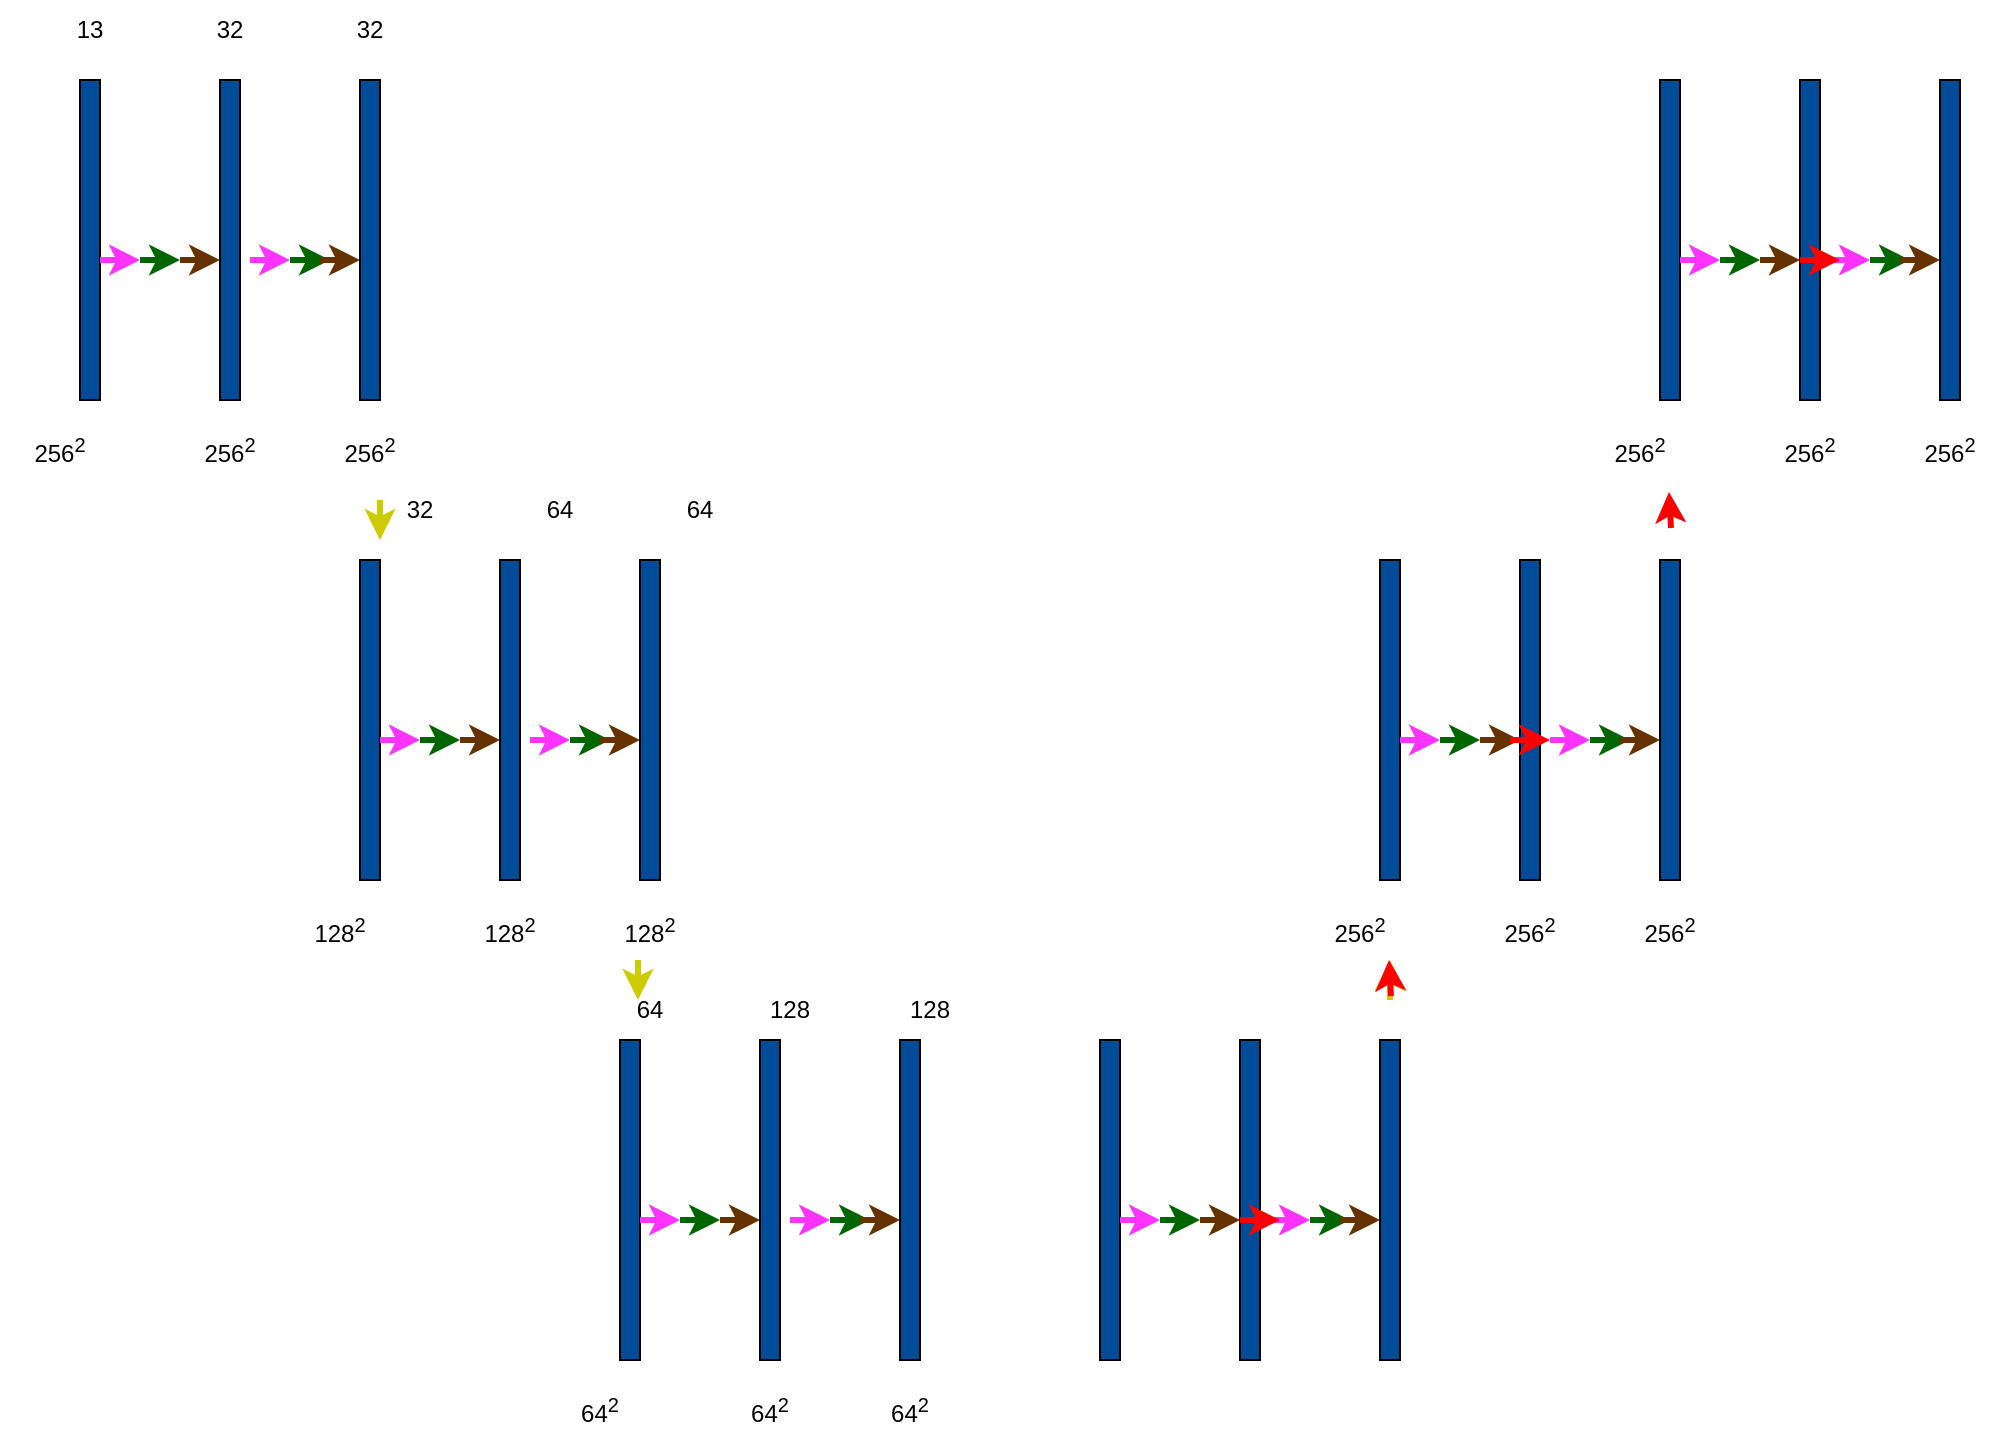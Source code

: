 <mxfile version="15.9.1" type="github">
  <diagram id="EXRjLzzVvO6rsN4g1rns" name="Page-1">
    <mxGraphModel dx="990" dy="619" grid="1" gridSize="10" guides="1" tooltips="1" connect="1" arrows="1" fold="1" page="1" pageScale="1" pageWidth="1100" pageHeight="850" math="0" shadow="0">
      <root>
        <mxCell id="0" />
        <mxCell id="1" parent="0" />
        <mxCell id="gdN_5qY7Y57v8ZB_KlkH-49" value="" style="rounded=0;whiteSpace=wrap;html=1;fillColor=#004C99;" vertex="1" parent="1">
          <mxGeometry x="80" y="120" width="10" height="160" as="geometry" />
        </mxCell>
        <mxCell id="gdN_5qY7Y57v8ZB_KlkH-50" value="" style="rounded=0;whiteSpace=wrap;html=1;fillColor=#004C99;" vertex="1" parent="1">
          <mxGeometry x="150" y="120" width="10" height="160" as="geometry" />
        </mxCell>
        <mxCell id="gdN_5qY7Y57v8ZB_KlkH-51" value="" style="rounded=0;whiteSpace=wrap;html=1;fillColor=#004C99;" vertex="1" parent="1">
          <mxGeometry x="220" y="120" width="10" height="160" as="geometry" />
        </mxCell>
        <mxCell id="gdN_5qY7Y57v8ZB_KlkH-52" value="256&lt;sup&gt;2&lt;/sup&gt;" style="text;html=1;strokeColor=none;fillColor=none;align=center;verticalAlign=middle;whiteSpace=wrap;rounded=0;" vertex="1" parent="1">
          <mxGeometry x="40" y="290" width="60" height="30" as="geometry" />
        </mxCell>
        <mxCell id="gdN_5qY7Y57v8ZB_KlkH-69" value="256&lt;sup&gt;2&lt;/sup&gt;" style="text;html=1;strokeColor=none;fillColor=none;align=center;verticalAlign=middle;whiteSpace=wrap;rounded=0;" vertex="1" parent="1">
          <mxGeometry x="125" y="290" width="60" height="30" as="geometry" />
        </mxCell>
        <mxCell id="gdN_5qY7Y57v8ZB_KlkH-70" value="256&lt;sup&gt;2&lt;/sup&gt;" style="text;html=1;strokeColor=none;fillColor=none;align=center;verticalAlign=middle;whiteSpace=wrap;rounded=0;" vertex="1" parent="1">
          <mxGeometry x="195" y="290" width="60" height="30" as="geometry" />
        </mxCell>
        <mxCell id="gdN_5qY7Y57v8ZB_KlkH-73" value="" style="html=1;rounded=0;strokeColor=#FF33FF;strokeWidth=3;fillColor=#00FF00;" edge="1" parent="1">
          <mxGeometry width="100" relative="1" as="geometry">
            <mxPoint x="90" y="210" as="sourcePoint" />
            <mxPoint x="110" y="210" as="targetPoint" />
          </mxGeometry>
        </mxCell>
        <mxCell id="gdN_5qY7Y57v8ZB_KlkH-74" value="" style="html=1;rounded=0;strokeColor=#006600;strokeWidth=3;fillColor=#00FF00;" edge="1" parent="1">
          <mxGeometry width="100" relative="1" as="geometry">
            <mxPoint x="110" y="210" as="sourcePoint" />
            <mxPoint x="130" y="210" as="targetPoint" />
          </mxGeometry>
        </mxCell>
        <mxCell id="gdN_5qY7Y57v8ZB_KlkH-75" value="" style="html=1;rounded=0;strokeColor=#663300;strokeWidth=3;fillColor=#00FF00;" edge="1" parent="1">
          <mxGeometry width="100" relative="1" as="geometry">
            <mxPoint x="130" y="210" as="sourcePoint" />
            <mxPoint x="150" y="210" as="targetPoint" />
          </mxGeometry>
        </mxCell>
        <mxCell id="gdN_5qY7Y57v8ZB_KlkH-82" value="" style="html=1;rounded=0;strokeColor=#FF33FF;strokeWidth=3;fillColor=#00FF00;" edge="1" parent="1">
          <mxGeometry width="100" relative="1" as="geometry">
            <mxPoint x="165" y="210" as="sourcePoint" />
            <mxPoint x="185" y="210" as="targetPoint" />
          </mxGeometry>
        </mxCell>
        <mxCell id="gdN_5qY7Y57v8ZB_KlkH-83" value="" style="html=1;rounded=0;strokeColor=#006600;strokeWidth=3;fillColor=#00FF00;" edge="1" parent="1">
          <mxGeometry width="100" relative="1" as="geometry">
            <mxPoint x="185" y="210" as="sourcePoint" />
            <mxPoint x="205" y="210" as="targetPoint" />
          </mxGeometry>
        </mxCell>
        <mxCell id="gdN_5qY7Y57v8ZB_KlkH-84" value="" style="html=1;rounded=0;strokeColor=#663300;strokeWidth=3;fillColor=#00FF00;" edge="1" parent="1">
          <mxGeometry width="100" relative="1" as="geometry">
            <mxPoint x="200" y="210" as="sourcePoint" />
            <mxPoint x="220" y="210" as="targetPoint" />
          </mxGeometry>
        </mxCell>
        <mxCell id="gdN_5qY7Y57v8ZB_KlkH-85" value="" style="html=1;rounded=0;strokeColor=#CCCC00;strokeWidth=3;fillColor=#00FF00;" edge="1" parent="1">
          <mxGeometry width="100" relative="1" as="geometry">
            <mxPoint x="230" y="330" as="sourcePoint" />
            <mxPoint x="230" y="350" as="targetPoint" />
          </mxGeometry>
        </mxCell>
        <mxCell id="gdN_5qY7Y57v8ZB_KlkH-86" value="" style="rounded=0;whiteSpace=wrap;html=1;fillColor=#004C99;" vertex="1" parent="1">
          <mxGeometry x="220" y="360" width="10" height="160" as="geometry" />
        </mxCell>
        <mxCell id="gdN_5qY7Y57v8ZB_KlkH-87" value="" style="rounded=0;whiteSpace=wrap;html=1;fillColor=#004C99;" vertex="1" parent="1">
          <mxGeometry x="290" y="360" width="10" height="160" as="geometry" />
        </mxCell>
        <mxCell id="gdN_5qY7Y57v8ZB_KlkH-88" value="" style="rounded=0;whiteSpace=wrap;html=1;fillColor=#004C99;" vertex="1" parent="1">
          <mxGeometry x="360" y="360" width="10" height="160" as="geometry" />
        </mxCell>
        <mxCell id="gdN_5qY7Y57v8ZB_KlkH-89" value="128&lt;sup&gt;2&lt;/sup&gt;" style="text;html=1;strokeColor=none;fillColor=none;align=center;verticalAlign=middle;whiteSpace=wrap;rounded=0;" vertex="1" parent="1">
          <mxGeometry x="180" y="530" width="60" height="30" as="geometry" />
        </mxCell>
        <mxCell id="gdN_5qY7Y57v8ZB_KlkH-90" value="128&lt;sup&gt;2&lt;/sup&gt;" style="text;html=1;strokeColor=none;fillColor=none;align=center;verticalAlign=middle;whiteSpace=wrap;rounded=0;" vertex="1" parent="1">
          <mxGeometry x="265" y="530" width="60" height="30" as="geometry" />
        </mxCell>
        <mxCell id="gdN_5qY7Y57v8ZB_KlkH-91" value="128&lt;sup&gt;2&lt;/sup&gt;" style="text;html=1;strokeColor=none;fillColor=none;align=center;verticalAlign=middle;whiteSpace=wrap;rounded=0;" vertex="1" parent="1">
          <mxGeometry x="335" y="530" width="60" height="30" as="geometry" />
        </mxCell>
        <mxCell id="gdN_5qY7Y57v8ZB_KlkH-92" value="" style="html=1;rounded=0;strokeColor=#FF33FF;strokeWidth=3;fillColor=#00FF00;" edge="1" parent="1">
          <mxGeometry width="100" relative="1" as="geometry">
            <mxPoint x="230" y="450" as="sourcePoint" />
            <mxPoint x="250" y="450" as="targetPoint" />
          </mxGeometry>
        </mxCell>
        <mxCell id="gdN_5qY7Y57v8ZB_KlkH-93" value="" style="html=1;rounded=0;strokeColor=#006600;strokeWidth=3;fillColor=#00FF00;" edge="1" parent="1">
          <mxGeometry width="100" relative="1" as="geometry">
            <mxPoint x="250" y="450" as="sourcePoint" />
            <mxPoint x="270" y="450" as="targetPoint" />
          </mxGeometry>
        </mxCell>
        <mxCell id="gdN_5qY7Y57v8ZB_KlkH-94" value="" style="html=1;rounded=0;strokeColor=#663300;strokeWidth=3;fillColor=#00FF00;" edge="1" parent="1">
          <mxGeometry width="100" relative="1" as="geometry">
            <mxPoint x="270" y="450" as="sourcePoint" />
            <mxPoint x="290" y="450" as="targetPoint" />
          </mxGeometry>
        </mxCell>
        <mxCell id="gdN_5qY7Y57v8ZB_KlkH-95" value="" style="html=1;rounded=0;strokeColor=#FF33FF;strokeWidth=3;fillColor=#00FF00;" edge="1" parent="1">
          <mxGeometry width="100" relative="1" as="geometry">
            <mxPoint x="305" y="450" as="sourcePoint" />
            <mxPoint x="325" y="450" as="targetPoint" />
          </mxGeometry>
        </mxCell>
        <mxCell id="gdN_5qY7Y57v8ZB_KlkH-96" value="" style="html=1;rounded=0;strokeColor=#006600;strokeWidth=3;fillColor=#00FF00;" edge="1" parent="1">
          <mxGeometry width="100" relative="1" as="geometry">
            <mxPoint x="325" y="450" as="sourcePoint" />
            <mxPoint x="345" y="450" as="targetPoint" />
          </mxGeometry>
        </mxCell>
        <mxCell id="gdN_5qY7Y57v8ZB_KlkH-97" value="" style="html=1;rounded=0;strokeColor=#663300;strokeWidth=3;fillColor=#00FF00;" edge="1" parent="1">
          <mxGeometry width="100" relative="1" as="geometry">
            <mxPoint x="340" y="450" as="sourcePoint" />
            <mxPoint x="360" y="450" as="targetPoint" />
          </mxGeometry>
        </mxCell>
        <mxCell id="gdN_5qY7Y57v8ZB_KlkH-98" value="" style="rounded=0;whiteSpace=wrap;html=1;fillColor=#004C99;" vertex="1" parent="1">
          <mxGeometry x="350" y="600" width="10" height="160" as="geometry" />
        </mxCell>
        <mxCell id="gdN_5qY7Y57v8ZB_KlkH-99" value="" style="rounded=0;whiteSpace=wrap;html=1;fillColor=#004C99;" vertex="1" parent="1">
          <mxGeometry x="420" y="600" width="10" height="160" as="geometry" />
        </mxCell>
        <mxCell id="gdN_5qY7Y57v8ZB_KlkH-100" value="" style="rounded=0;whiteSpace=wrap;html=1;fillColor=#004C99;" vertex="1" parent="1">
          <mxGeometry x="490" y="600" width="10" height="160" as="geometry" />
        </mxCell>
        <mxCell id="gdN_5qY7Y57v8ZB_KlkH-101" value="64&lt;sup&gt;2&lt;/sup&gt;" style="text;html=1;strokeColor=none;fillColor=none;align=center;verticalAlign=middle;whiteSpace=wrap;rounded=0;" vertex="1" parent="1">
          <mxGeometry x="310" y="770" width="60" height="30" as="geometry" />
        </mxCell>
        <mxCell id="gdN_5qY7Y57v8ZB_KlkH-102" value="64&lt;sup&gt;2&lt;/sup&gt;" style="text;html=1;strokeColor=none;fillColor=none;align=center;verticalAlign=middle;whiteSpace=wrap;rounded=0;" vertex="1" parent="1">
          <mxGeometry x="395" y="770" width="60" height="30" as="geometry" />
        </mxCell>
        <mxCell id="gdN_5qY7Y57v8ZB_KlkH-103" value="64&lt;sup&gt;2&lt;/sup&gt;" style="text;html=1;strokeColor=none;fillColor=none;align=center;verticalAlign=middle;whiteSpace=wrap;rounded=0;" vertex="1" parent="1">
          <mxGeometry x="465" y="770" width="60" height="30" as="geometry" />
        </mxCell>
        <mxCell id="gdN_5qY7Y57v8ZB_KlkH-104" value="" style="html=1;rounded=0;strokeColor=#FF33FF;strokeWidth=3;fillColor=#00FF00;" edge="1" parent="1">
          <mxGeometry width="100" relative="1" as="geometry">
            <mxPoint x="360" y="690" as="sourcePoint" />
            <mxPoint x="380" y="690" as="targetPoint" />
          </mxGeometry>
        </mxCell>
        <mxCell id="gdN_5qY7Y57v8ZB_KlkH-105" value="" style="html=1;rounded=0;strokeColor=#006600;strokeWidth=3;fillColor=#00FF00;" edge="1" parent="1">
          <mxGeometry width="100" relative="1" as="geometry">
            <mxPoint x="380" y="690" as="sourcePoint" />
            <mxPoint x="400" y="690" as="targetPoint" />
          </mxGeometry>
        </mxCell>
        <mxCell id="gdN_5qY7Y57v8ZB_KlkH-106" value="" style="html=1;rounded=0;strokeColor=#663300;strokeWidth=3;fillColor=#00FF00;" edge="1" parent="1">
          <mxGeometry width="100" relative="1" as="geometry">
            <mxPoint x="400" y="690" as="sourcePoint" />
            <mxPoint x="420" y="690" as="targetPoint" />
          </mxGeometry>
        </mxCell>
        <mxCell id="gdN_5qY7Y57v8ZB_KlkH-107" value="" style="html=1;rounded=0;strokeColor=#FF33FF;strokeWidth=3;fillColor=#00FF00;" edge="1" parent="1">
          <mxGeometry width="100" relative="1" as="geometry">
            <mxPoint x="435" y="690" as="sourcePoint" />
            <mxPoint x="455" y="690" as="targetPoint" />
          </mxGeometry>
        </mxCell>
        <mxCell id="gdN_5qY7Y57v8ZB_KlkH-108" value="" style="html=1;rounded=0;strokeColor=#006600;strokeWidth=3;fillColor=#00FF00;" edge="1" parent="1">
          <mxGeometry width="100" relative="1" as="geometry">
            <mxPoint x="455" y="690" as="sourcePoint" />
            <mxPoint x="475" y="690" as="targetPoint" />
          </mxGeometry>
        </mxCell>
        <mxCell id="gdN_5qY7Y57v8ZB_KlkH-109" value="" style="html=1;rounded=0;strokeColor=#663300;strokeWidth=3;fillColor=#00FF00;" edge="1" parent="1">
          <mxGeometry width="100" relative="1" as="geometry">
            <mxPoint x="470" y="690" as="sourcePoint" />
            <mxPoint x="490" y="690" as="targetPoint" />
          </mxGeometry>
        </mxCell>
        <mxCell id="gdN_5qY7Y57v8ZB_KlkH-110" value="" style="rounded=0;whiteSpace=wrap;html=1;fillColor=#004C99;" vertex="1" parent="1">
          <mxGeometry x="590" y="600" width="10" height="160" as="geometry" />
        </mxCell>
        <mxCell id="gdN_5qY7Y57v8ZB_KlkH-111" value="" style="rounded=0;whiteSpace=wrap;html=1;fillColor=#004C99;" vertex="1" parent="1">
          <mxGeometry x="660" y="600" width="10" height="160" as="geometry" />
        </mxCell>
        <mxCell id="gdN_5qY7Y57v8ZB_KlkH-112" value="" style="rounded=0;whiteSpace=wrap;html=1;fillColor=#004C99;" vertex="1" parent="1">
          <mxGeometry x="730" y="600" width="10" height="160" as="geometry" />
        </mxCell>
        <mxCell id="gdN_5qY7Y57v8ZB_KlkH-113" value="" style="html=1;rounded=0;strokeColor=#FF33FF;strokeWidth=3;fillColor=#00FF00;" edge="1" parent="1">
          <mxGeometry width="100" relative="1" as="geometry">
            <mxPoint x="600" y="690" as="sourcePoint" />
            <mxPoint x="620" y="690" as="targetPoint" />
          </mxGeometry>
        </mxCell>
        <mxCell id="gdN_5qY7Y57v8ZB_KlkH-114" value="" style="html=1;rounded=0;strokeColor=#006600;strokeWidth=3;fillColor=#00FF00;" edge="1" parent="1">
          <mxGeometry width="100" relative="1" as="geometry">
            <mxPoint x="620" y="690" as="sourcePoint" />
            <mxPoint x="640" y="690" as="targetPoint" />
          </mxGeometry>
        </mxCell>
        <mxCell id="gdN_5qY7Y57v8ZB_KlkH-115" value="" style="html=1;rounded=0;strokeColor=#663300;strokeWidth=3;fillColor=#00FF00;" edge="1" parent="1">
          <mxGeometry width="100" relative="1" as="geometry">
            <mxPoint x="640" y="690" as="sourcePoint" />
            <mxPoint x="660" y="690" as="targetPoint" />
          </mxGeometry>
        </mxCell>
        <mxCell id="gdN_5qY7Y57v8ZB_KlkH-116" value="" style="html=1;rounded=0;strokeColor=#FF33FF;strokeWidth=3;fillColor=#00FF00;" edge="1" parent="1">
          <mxGeometry width="100" relative="1" as="geometry">
            <mxPoint x="675" y="690" as="sourcePoint" />
            <mxPoint x="695" y="690" as="targetPoint" />
          </mxGeometry>
        </mxCell>
        <mxCell id="gdN_5qY7Y57v8ZB_KlkH-117" value="" style="html=1;rounded=0;strokeColor=#006600;strokeWidth=3;fillColor=#00FF00;" edge="1" parent="1">
          <mxGeometry width="100" relative="1" as="geometry">
            <mxPoint x="695" y="690" as="sourcePoint" />
            <mxPoint x="715" y="690" as="targetPoint" />
          </mxGeometry>
        </mxCell>
        <mxCell id="gdN_5qY7Y57v8ZB_KlkH-118" value="" style="html=1;rounded=0;strokeColor=#663300;strokeWidth=3;fillColor=#00FF00;" edge="1" parent="1">
          <mxGeometry width="100" relative="1" as="geometry">
            <mxPoint x="710" y="690" as="sourcePoint" />
            <mxPoint x="730" y="690" as="targetPoint" />
          </mxGeometry>
        </mxCell>
        <mxCell id="gdN_5qY7Y57v8ZB_KlkH-128" value="" style="rounded=0;whiteSpace=wrap;html=1;fillColor=#004C99;" vertex="1" parent="1">
          <mxGeometry x="730" y="360" width="10" height="160" as="geometry" />
        </mxCell>
        <mxCell id="gdN_5qY7Y57v8ZB_KlkH-129" value="" style="rounded=0;whiteSpace=wrap;html=1;fillColor=#004C99;" vertex="1" parent="1">
          <mxGeometry x="800" y="360" width="10" height="160" as="geometry" />
        </mxCell>
        <mxCell id="gdN_5qY7Y57v8ZB_KlkH-130" value="" style="rounded=0;whiteSpace=wrap;html=1;fillColor=#004C99;" vertex="1" parent="1">
          <mxGeometry x="870" y="360" width="10" height="160" as="geometry" />
        </mxCell>
        <mxCell id="gdN_5qY7Y57v8ZB_KlkH-131" value="256&lt;sup&gt;2&lt;/sup&gt;" style="text;html=1;strokeColor=none;fillColor=none;align=center;verticalAlign=middle;whiteSpace=wrap;rounded=0;" vertex="1" parent="1">
          <mxGeometry x="690" y="530" width="60" height="30" as="geometry" />
        </mxCell>
        <mxCell id="gdN_5qY7Y57v8ZB_KlkH-132" value="256&lt;sup&gt;2&lt;/sup&gt;" style="text;html=1;strokeColor=none;fillColor=none;align=center;verticalAlign=middle;whiteSpace=wrap;rounded=0;" vertex="1" parent="1">
          <mxGeometry x="775" y="530" width="60" height="30" as="geometry" />
        </mxCell>
        <mxCell id="gdN_5qY7Y57v8ZB_KlkH-133" value="256&lt;sup&gt;2&lt;/sup&gt;" style="text;html=1;strokeColor=none;fillColor=none;align=center;verticalAlign=middle;whiteSpace=wrap;rounded=0;" vertex="1" parent="1">
          <mxGeometry x="845" y="530" width="60" height="30" as="geometry" />
        </mxCell>
        <mxCell id="gdN_5qY7Y57v8ZB_KlkH-134" value="" style="html=1;rounded=0;strokeColor=#FF33FF;strokeWidth=3;fillColor=#00FF00;" edge="1" parent="1">
          <mxGeometry width="100" relative="1" as="geometry">
            <mxPoint x="740" y="450" as="sourcePoint" />
            <mxPoint x="760" y="450" as="targetPoint" />
          </mxGeometry>
        </mxCell>
        <mxCell id="gdN_5qY7Y57v8ZB_KlkH-135" value="" style="html=1;rounded=0;strokeColor=#006600;strokeWidth=3;fillColor=#00FF00;" edge="1" parent="1">
          <mxGeometry width="100" relative="1" as="geometry">
            <mxPoint x="760" y="450" as="sourcePoint" />
            <mxPoint x="780" y="450" as="targetPoint" />
          </mxGeometry>
        </mxCell>
        <mxCell id="gdN_5qY7Y57v8ZB_KlkH-136" value="" style="html=1;rounded=0;strokeColor=#663300;strokeWidth=3;fillColor=#00FF00;" edge="1" parent="1">
          <mxGeometry width="100" relative="1" as="geometry">
            <mxPoint x="780" y="450" as="sourcePoint" />
            <mxPoint x="800" y="450" as="targetPoint" />
          </mxGeometry>
        </mxCell>
        <mxCell id="gdN_5qY7Y57v8ZB_KlkH-137" value="" style="html=1;rounded=0;strokeColor=#FF33FF;strokeWidth=3;fillColor=#00FF00;" edge="1" parent="1">
          <mxGeometry width="100" relative="1" as="geometry">
            <mxPoint x="815" y="450" as="sourcePoint" />
            <mxPoint x="835" y="450" as="targetPoint" />
          </mxGeometry>
        </mxCell>
        <mxCell id="gdN_5qY7Y57v8ZB_KlkH-138" value="" style="html=1;rounded=0;strokeColor=#006600;strokeWidth=3;fillColor=#00FF00;" edge="1" parent="1">
          <mxGeometry width="100" relative="1" as="geometry">
            <mxPoint x="835" y="450" as="sourcePoint" />
            <mxPoint x="855" y="450" as="targetPoint" />
          </mxGeometry>
        </mxCell>
        <mxCell id="gdN_5qY7Y57v8ZB_KlkH-139" value="" style="html=1;rounded=0;strokeColor=#663300;strokeWidth=3;fillColor=#00FF00;" edge="1" parent="1">
          <mxGeometry width="100" relative="1" as="geometry">
            <mxPoint x="850" y="450" as="sourcePoint" />
            <mxPoint x="870" y="450" as="targetPoint" />
          </mxGeometry>
        </mxCell>
        <mxCell id="gdN_5qY7Y57v8ZB_KlkH-140" value="" style="rounded=0;whiteSpace=wrap;html=1;fillColor=#004C99;" vertex="1" parent="1">
          <mxGeometry x="870" y="120" width="10" height="160" as="geometry" />
        </mxCell>
        <mxCell id="gdN_5qY7Y57v8ZB_KlkH-141" value="" style="rounded=0;whiteSpace=wrap;html=1;fillColor=#004C99;" vertex="1" parent="1">
          <mxGeometry x="940" y="120" width="10" height="160" as="geometry" />
        </mxCell>
        <mxCell id="gdN_5qY7Y57v8ZB_KlkH-142" value="" style="rounded=0;whiteSpace=wrap;html=1;fillColor=#004C99;" vertex="1" parent="1">
          <mxGeometry x="1010" y="120" width="10" height="160" as="geometry" />
        </mxCell>
        <mxCell id="gdN_5qY7Y57v8ZB_KlkH-143" value="256&lt;sup&gt;2&lt;/sup&gt;" style="text;html=1;strokeColor=none;fillColor=none;align=center;verticalAlign=middle;whiteSpace=wrap;rounded=0;" vertex="1" parent="1">
          <mxGeometry x="830" y="290" width="60" height="30" as="geometry" />
        </mxCell>
        <mxCell id="gdN_5qY7Y57v8ZB_KlkH-144" value="256&lt;sup&gt;2&lt;/sup&gt;" style="text;html=1;strokeColor=none;fillColor=none;align=center;verticalAlign=middle;whiteSpace=wrap;rounded=0;" vertex="1" parent="1">
          <mxGeometry x="915" y="290" width="60" height="30" as="geometry" />
        </mxCell>
        <mxCell id="gdN_5qY7Y57v8ZB_KlkH-145" value="256&lt;sup&gt;2&lt;/sup&gt;" style="text;html=1;strokeColor=none;fillColor=none;align=center;verticalAlign=middle;whiteSpace=wrap;rounded=0;" vertex="1" parent="1">
          <mxGeometry x="985" y="290" width="60" height="30" as="geometry" />
        </mxCell>
        <mxCell id="gdN_5qY7Y57v8ZB_KlkH-146" value="" style="html=1;rounded=0;strokeColor=#FF33FF;strokeWidth=3;fillColor=#00FF00;" edge="1" parent="1">
          <mxGeometry width="100" relative="1" as="geometry">
            <mxPoint x="880" y="210" as="sourcePoint" />
            <mxPoint x="900" y="210" as="targetPoint" />
          </mxGeometry>
        </mxCell>
        <mxCell id="gdN_5qY7Y57v8ZB_KlkH-147" value="" style="html=1;rounded=0;strokeColor=#006600;strokeWidth=3;fillColor=#00FF00;" edge="1" parent="1">
          <mxGeometry width="100" relative="1" as="geometry">
            <mxPoint x="900" y="210" as="sourcePoint" />
            <mxPoint x="920" y="210" as="targetPoint" />
          </mxGeometry>
        </mxCell>
        <mxCell id="gdN_5qY7Y57v8ZB_KlkH-148" value="" style="html=1;rounded=0;strokeColor=#663300;strokeWidth=3;fillColor=#00FF00;" edge="1" parent="1">
          <mxGeometry width="100" relative="1" as="geometry">
            <mxPoint x="920" y="210" as="sourcePoint" />
            <mxPoint x="940" y="210" as="targetPoint" />
          </mxGeometry>
        </mxCell>
        <mxCell id="gdN_5qY7Y57v8ZB_KlkH-149" value="" style="html=1;rounded=0;strokeColor=#FF33FF;strokeWidth=3;fillColor=#00FF00;" edge="1" parent="1">
          <mxGeometry width="100" relative="1" as="geometry">
            <mxPoint x="955" y="210" as="sourcePoint" />
            <mxPoint x="975" y="210" as="targetPoint" />
          </mxGeometry>
        </mxCell>
        <mxCell id="gdN_5qY7Y57v8ZB_KlkH-150" value="" style="html=1;rounded=0;strokeColor=#006600;strokeWidth=3;fillColor=#00FF00;" edge="1" parent="1">
          <mxGeometry width="100" relative="1" as="geometry">
            <mxPoint x="975" y="210" as="sourcePoint" />
            <mxPoint x="995" y="210" as="targetPoint" />
          </mxGeometry>
        </mxCell>
        <mxCell id="gdN_5qY7Y57v8ZB_KlkH-151" value="" style="html=1;rounded=0;strokeColor=#663300;strokeWidth=3;fillColor=#00FF00;" edge="1" parent="1">
          <mxGeometry width="100" relative="1" as="geometry">
            <mxPoint x="990" y="210" as="sourcePoint" />
            <mxPoint x="1010" y="210" as="targetPoint" />
          </mxGeometry>
        </mxCell>
        <mxCell id="gdN_5qY7Y57v8ZB_KlkH-152" value="" style="html=1;rounded=0;strokeColor=#CCCC00;strokeWidth=3;fillColor=#00FF00;" edge="1" parent="1">
          <mxGeometry width="100" relative="1" as="geometry">
            <mxPoint x="359" y="560" as="sourcePoint" />
            <mxPoint x="359" y="580" as="targetPoint" />
          </mxGeometry>
        </mxCell>
        <mxCell id="gdN_5qY7Y57v8ZB_KlkH-153" value="" style="html=1;rounded=0;strokeColor=#CCCC00;strokeWidth=3;fillColor=#00FF00;entryX=0.75;entryY=1;entryDx=0;entryDy=0;" edge="1" parent="1" target="gdN_5qY7Y57v8ZB_KlkH-131">
          <mxGeometry width="100" relative="1" as="geometry">
            <mxPoint x="735" y="580" as="sourcePoint" />
            <mxPoint x="734.5" y="590" as="targetPoint" />
          </mxGeometry>
        </mxCell>
        <mxCell id="gdN_5qY7Y57v8ZB_KlkH-155" value="13" style="text;html=1;strokeColor=none;fillColor=none;align=center;verticalAlign=middle;whiteSpace=wrap;rounded=0;" vertex="1" parent="1">
          <mxGeometry x="55" y="80" width="60" height="30" as="geometry" />
        </mxCell>
        <mxCell id="gdN_5qY7Y57v8ZB_KlkH-156" value="32" style="text;html=1;strokeColor=none;fillColor=none;align=center;verticalAlign=middle;whiteSpace=wrap;rounded=0;" vertex="1" parent="1">
          <mxGeometry x="125" y="80" width="60" height="30" as="geometry" />
        </mxCell>
        <mxCell id="gdN_5qY7Y57v8ZB_KlkH-157" value="32" style="text;html=1;strokeColor=none;fillColor=none;align=center;verticalAlign=middle;whiteSpace=wrap;rounded=0;" vertex="1" parent="1">
          <mxGeometry x="195" y="80" width="60" height="30" as="geometry" />
        </mxCell>
        <mxCell id="gdN_5qY7Y57v8ZB_KlkH-159" value="32" style="text;html=1;strokeColor=none;fillColor=none;align=center;verticalAlign=middle;whiteSpace=wrap;rounded=0;" vertex="1" parent="1">
          <mxGeometry x="220" y="320" width="60" height="30" as="geometry" />
        </mxCell>
        <mxCell id="gdN_5qY7Y57v8ZB_KlkH-160" value="64" style="text;html=1;strokeColor=none;fillColor=none;align=center;verticalAlign=middle;whiteSpace=wrap;rounded=0;" vertex="1" parent="1">
          <mxGeometry x="290" y="320" width="60" height="30" as="geometry" />
        </mxCell>
        <mxCell id="gdN_5qY7Y57v8ZB_KlkH-161" value="64" style="text;html=1;strokeColor=none;fillColor=none;align=center;verticalAlign=middle;whiteSpace=wrap;rounded=0;" vertex="1" parent="1">
          <mxGeometry x="360" y="320" width="60" height="30" as="geometry" />
        </mxCell>
        <mxCell id="gdN_5qY7Y57v8ZB_KlkH-164" value="64" style="text;html=1;strokeColor=none;fillColor=none;align=center;verticalAlign=middle;whiteSpace=wrap;rounded=0;" vertex="1" parent="1">
          <mxGeometry x="335" y="570" width="60" height="30" as="geometry" />
        </mxCell>
        <mxCell id="gdN_5qY7Y57v8ZB_KlkH-165" value="128" style="text;html=1;strokeColor=none;fillColor=none;align=center;verticalAlign=middle;whiteSpace=wrap;rounded=0;" vertex="1" parent="1">
          <mxGeometry x="405" y="570" width="60" height="30" as="geometry" />
        </mxCell>
        <mxCell id="gdN_5qY7Y57v8ZB_KlkH-166" value="128" style="text;html=1;strokeColor=none;fillColor=none;align=center;verticalAlign=middle;whiteSpace=wrap;rounded=0;" vertex="1" parent="1">
          <mxGeometry x="475" y="570" width="60" height="30" as="geometry" />
        </mxCell>
        <mxCell id="gdN_5qY7Y57v8ZB_KlkH-167" value="" style="html=1;rounded=0;strokeColor=#FF0000;strokeWidth=3;fillColor=#00FF00;" edge="1" parent="1">
          <mxGeometry width="100" relative="1" as="geometry">
            <mxPoint x="795" y="450" as="sourcePoint" />
            <mxPoint x="815" y="450" as="targetPoint" />
          </mxGeometry>
        </mxCell>
        <mxCell id="gdN_5qY7Y57v8ZB_KlkH-170" value="" style="html=1;rounded=0;strokeColor=#FF0000;strokeWidth=3;fillColor=#00FF00;entryX=0.65;entryY=1.067;entryDx=0;entryDy=0;entryPerimeter=0;" edge="1" parent="1">
          <mxGeometry width="100" relative="1" as="geometry">
            <mxPoint x="735.5" y="577.99" as="sourcePoint" />
            <mxPoint x="734.5" y="560" as="targetPoint" />
          </mxGeometry>
        </mxCell>
        <mxCell id="gdN_5qY7Y57v8ZB_KlkH-171" value="" style="html=1;rounded=0;strokeColor=#FF0000;strokeWidth=3;fillColor=#00FF00;entryX=0.65;entryY=1.067;entryDx=0;entryDy=0;entryPerimeter=0;" edge="1" parent="1">
          <mxGeometry width="100" relative="1" as="geometry">
            <mxPoint x="875.5" y="344" as="sourcePoint" />
            <mxPoint x="874.5" y="326.01" as="targetPoint" />
          </mxGeometry>
        </mxCell>
        <mxCell id="gdN_5qY7Y57v8ZB_KlkH-172" value="" style="html=1;rounded=0;strokeColor=#FF0000;strokeWidth=3;fillColor=#00FF00;" edge="1" parent="1">
          <mxGeometry width="100" relative="1" as="geometry">
            <mxPoint x="940" y="210" as="sourcePoint" />
            <mxPoint x="960" y="210" as="targetPoint" />
          </mxGeometry>
        </mxCell>
        <mxCell id="gdN_5qY7Y57v8ZB_KlkH-173" value="" style="html=1;rounded=0;strokeColor=#FF0000;strokeWidth=3;fillColor=#00FF00;" edge="1" parent="1">
          <mxGeometry width="100" relative="1" as="geometry">
            <mxPoint x="660" y="690" as="sourcePoint" />
            <mxPoint x="680" y="690" as="targetPoint" />
          </mxGeometry>
        </mxCell>
      </root>
    </mxGraphModel>
  </diagram>
</mxfile>
